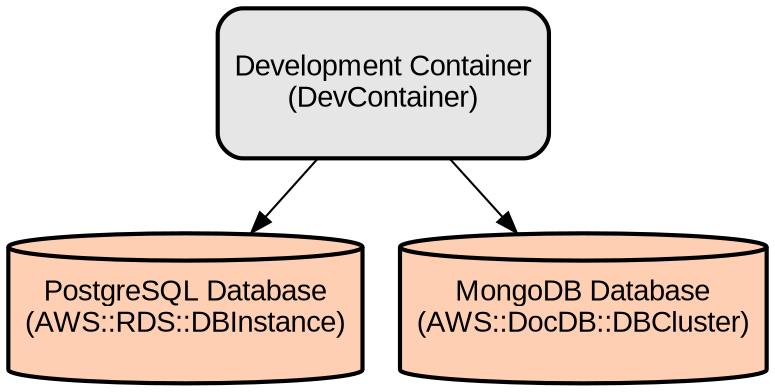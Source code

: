 digraph INFRA {
  node [ color = "black", fillcolor = "#E6E6E6", height =1, style = "filled,bold,rounded", fontname = "Arial" ];
  "Development Container" [ label = "Development Container
(DevContainer)", shape =rectangle ];
  "PostgreSQL Database" [ label = "PostgreSQL Database
(AWS::RDS::DBInstance)", shape =cylinder, fillcolor = "#FFCFB3" ];
  "MongoDB Database" [ label = "MongoDB Database
(AWS::DocDB::DBCluster)", shape =cylinder, fillcolor = "#FFCFB3" ];
  "Development Container" -> "PostgreSQL Database";
  "Development Container" -> "MongoDB Database";
}
